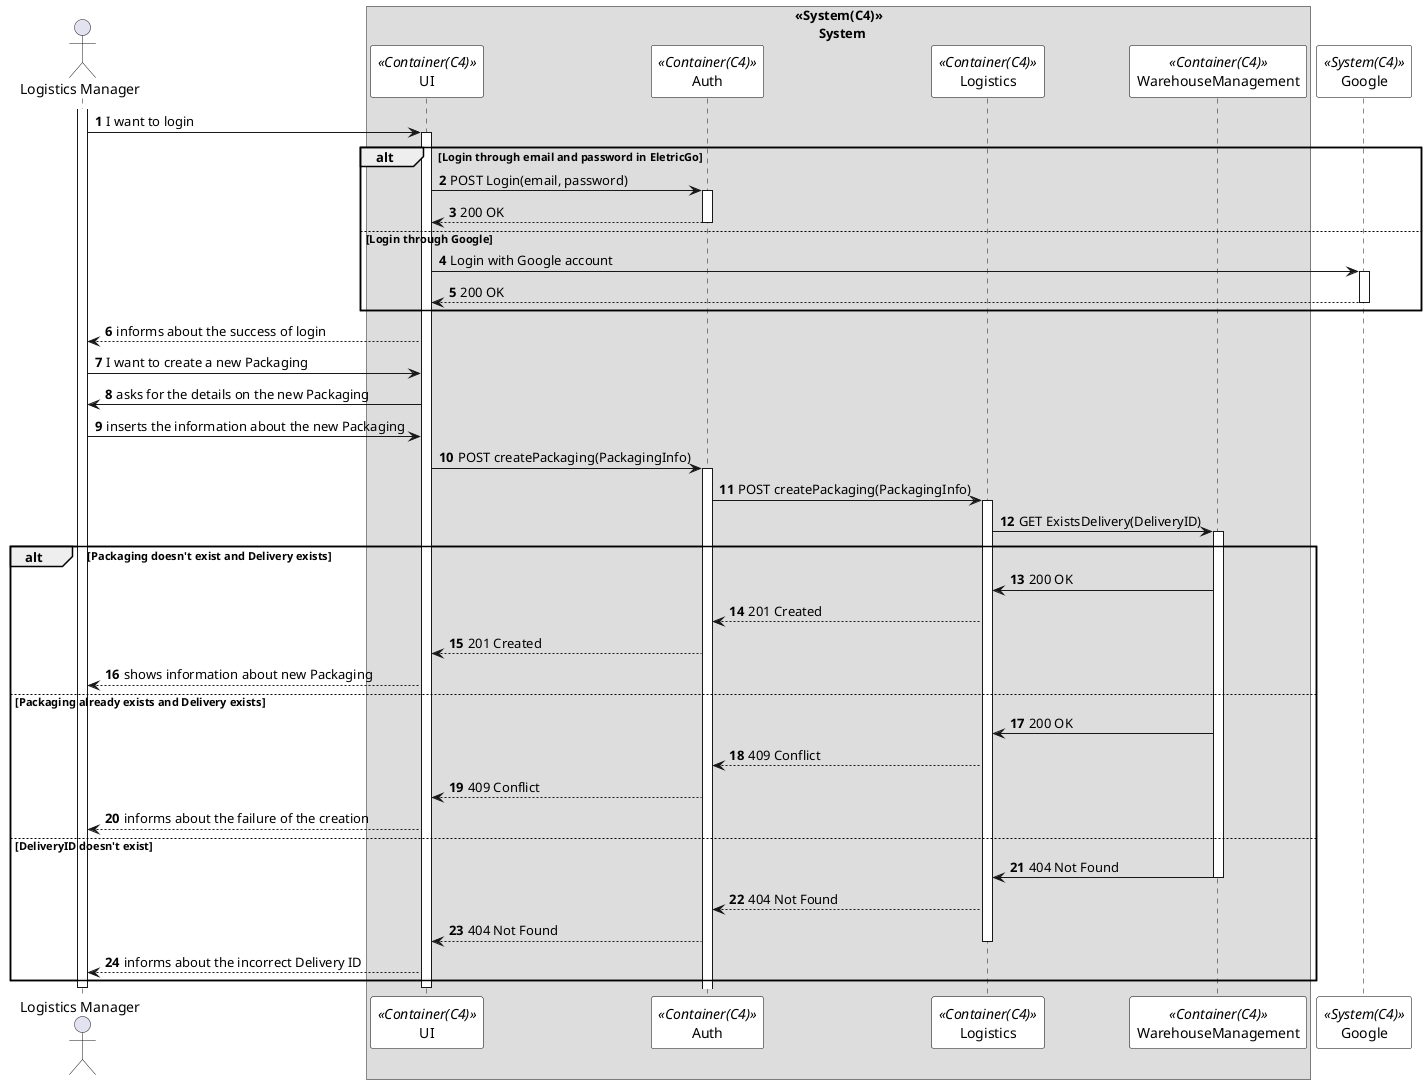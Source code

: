 @startuml createPackagingSD
autonumber

skinparam sequence {
ParticipantBorderColor black
ParticipantBackgroundColor white
}

actor "Logistics Manager" as manager
box "<<System(C4)>>\n       System"
participant UI as  UI <<Container(C4)>>
participant Auth as  Auth <<Container(C4)>>
participant Logistics as  Logistics <<Container(C4)>>
participant WarehouseManagement as  WarehouseManagement <<Container(C4)>>
end box

participant Google as Google <<System(C4)>>


activate manager
manager->UI: I want to login
activate UI

alt Login through email and password in EletricGo

UI -> Auth: POST Login(email, password)
activate Auth

Auth --> UI: 200 OK
deactivate Auth

else Login through Google

UI -> Google: Login with Google account
activate Google
Google --> UI: 200 OK
deactivate Google

end



UI --> manager: informs about the success of login

manager -> UI: I want to create a new Packaging


UI -> manager: asks for the details on the new Packaging


manager -> UI: inserts the information about the new Packaging



UI -> Auth: POST createPackaging(PackagingInfo)
activate Auth
Auth -> Logistics: POST createPackaging(PackagingInfo)
activate Logistics
Logistics -> WarehouseManagement: GET ExistsDelivery(DeliveryID)
activate WarehouseManagement



alt Packaging doesn't exist and Delivery exists

WarehouseManagement -> Logistics: 200 OK

Logistics --> Auth: 201 Created
Auth --> UI: 201 Created
UI --> manager:  shows information about new Packaging


else Packaging already exists and Delivery exists

WarehouseManagement -> Logistics: 200 OK

Logistics --> Auth: 409 Conflict
Auth --> UI: 409 Conflict

UI --> manager: informs about the failure of the creation

else DeliveryID doesn't exist

WarehouseManagement -> Logistics: 404 Not Found
deactivate WarehouseManagement
Logistics --> Auth: 404 Not Found
Auth --> UI: 404 Not Found
deactivate Logistics
UI --> manager: informs about the incorrect Delivery ID


end

deactivate UI
deactivate manager


@enduml